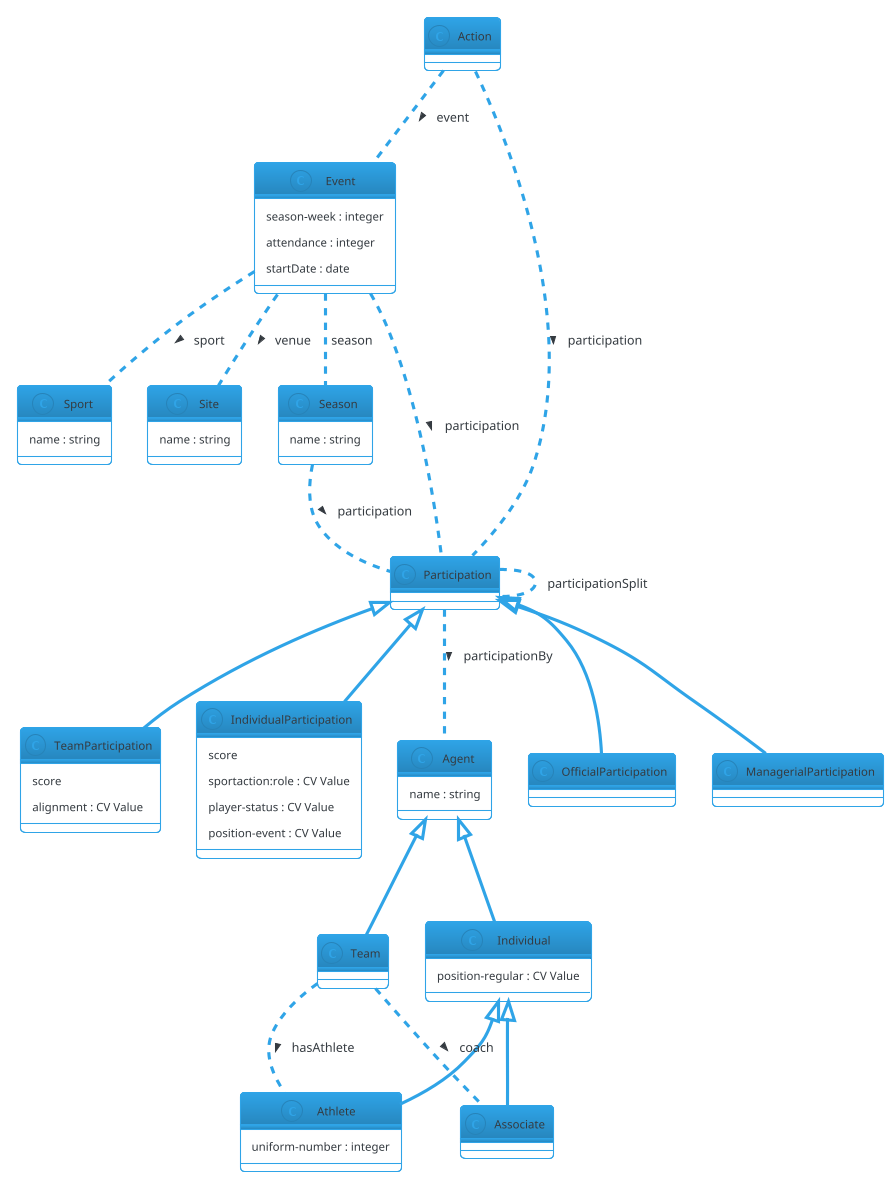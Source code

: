 @startuml
!theme cerulean-outline
class Sport {
  name : string
}
class Season {
  name : string
}
class Event {
  season-week : integer
  attendance : integer
  startDate : date
}
class Action {
}
class Participation {
}
class TeamParticipation {
  score
  alignment : CV Value
}
class IndividualParticipation {
  score
  sportaction:role : CV Value
  player-status : CV Value
  position-event : CV Value
}
class Site {
  name : string
}
class Agent {
  name : string
}
class Team {
}
class Individual {
  position-regular : CV Value
}
class Athlete {
  uniform-number : integer
}
class Associate {
}
Participation <|-- TeamParticipation
Participation <|-- IndividualParticipation
Participation <|-- OfficialParticipation
Participation <|-- ManagerialParticipation
Agent <|-- Team
Agent <|-- Individual
Individual <|-- Athlete
Individual <|-- Associate
Action .. Event : > event
Action .. Participation : > participation
Event .. Sport : > sport
Event .. Participation : > participation
Event .. Season : season
Season .. Participation : > participation
Participation .. Participation : participationSplit
Participation .. Agent : > participationBy
Event .. Site :  > venue
Team .. Athlete : > hasAthlete
Team .. Associate : > coach
@enduml
